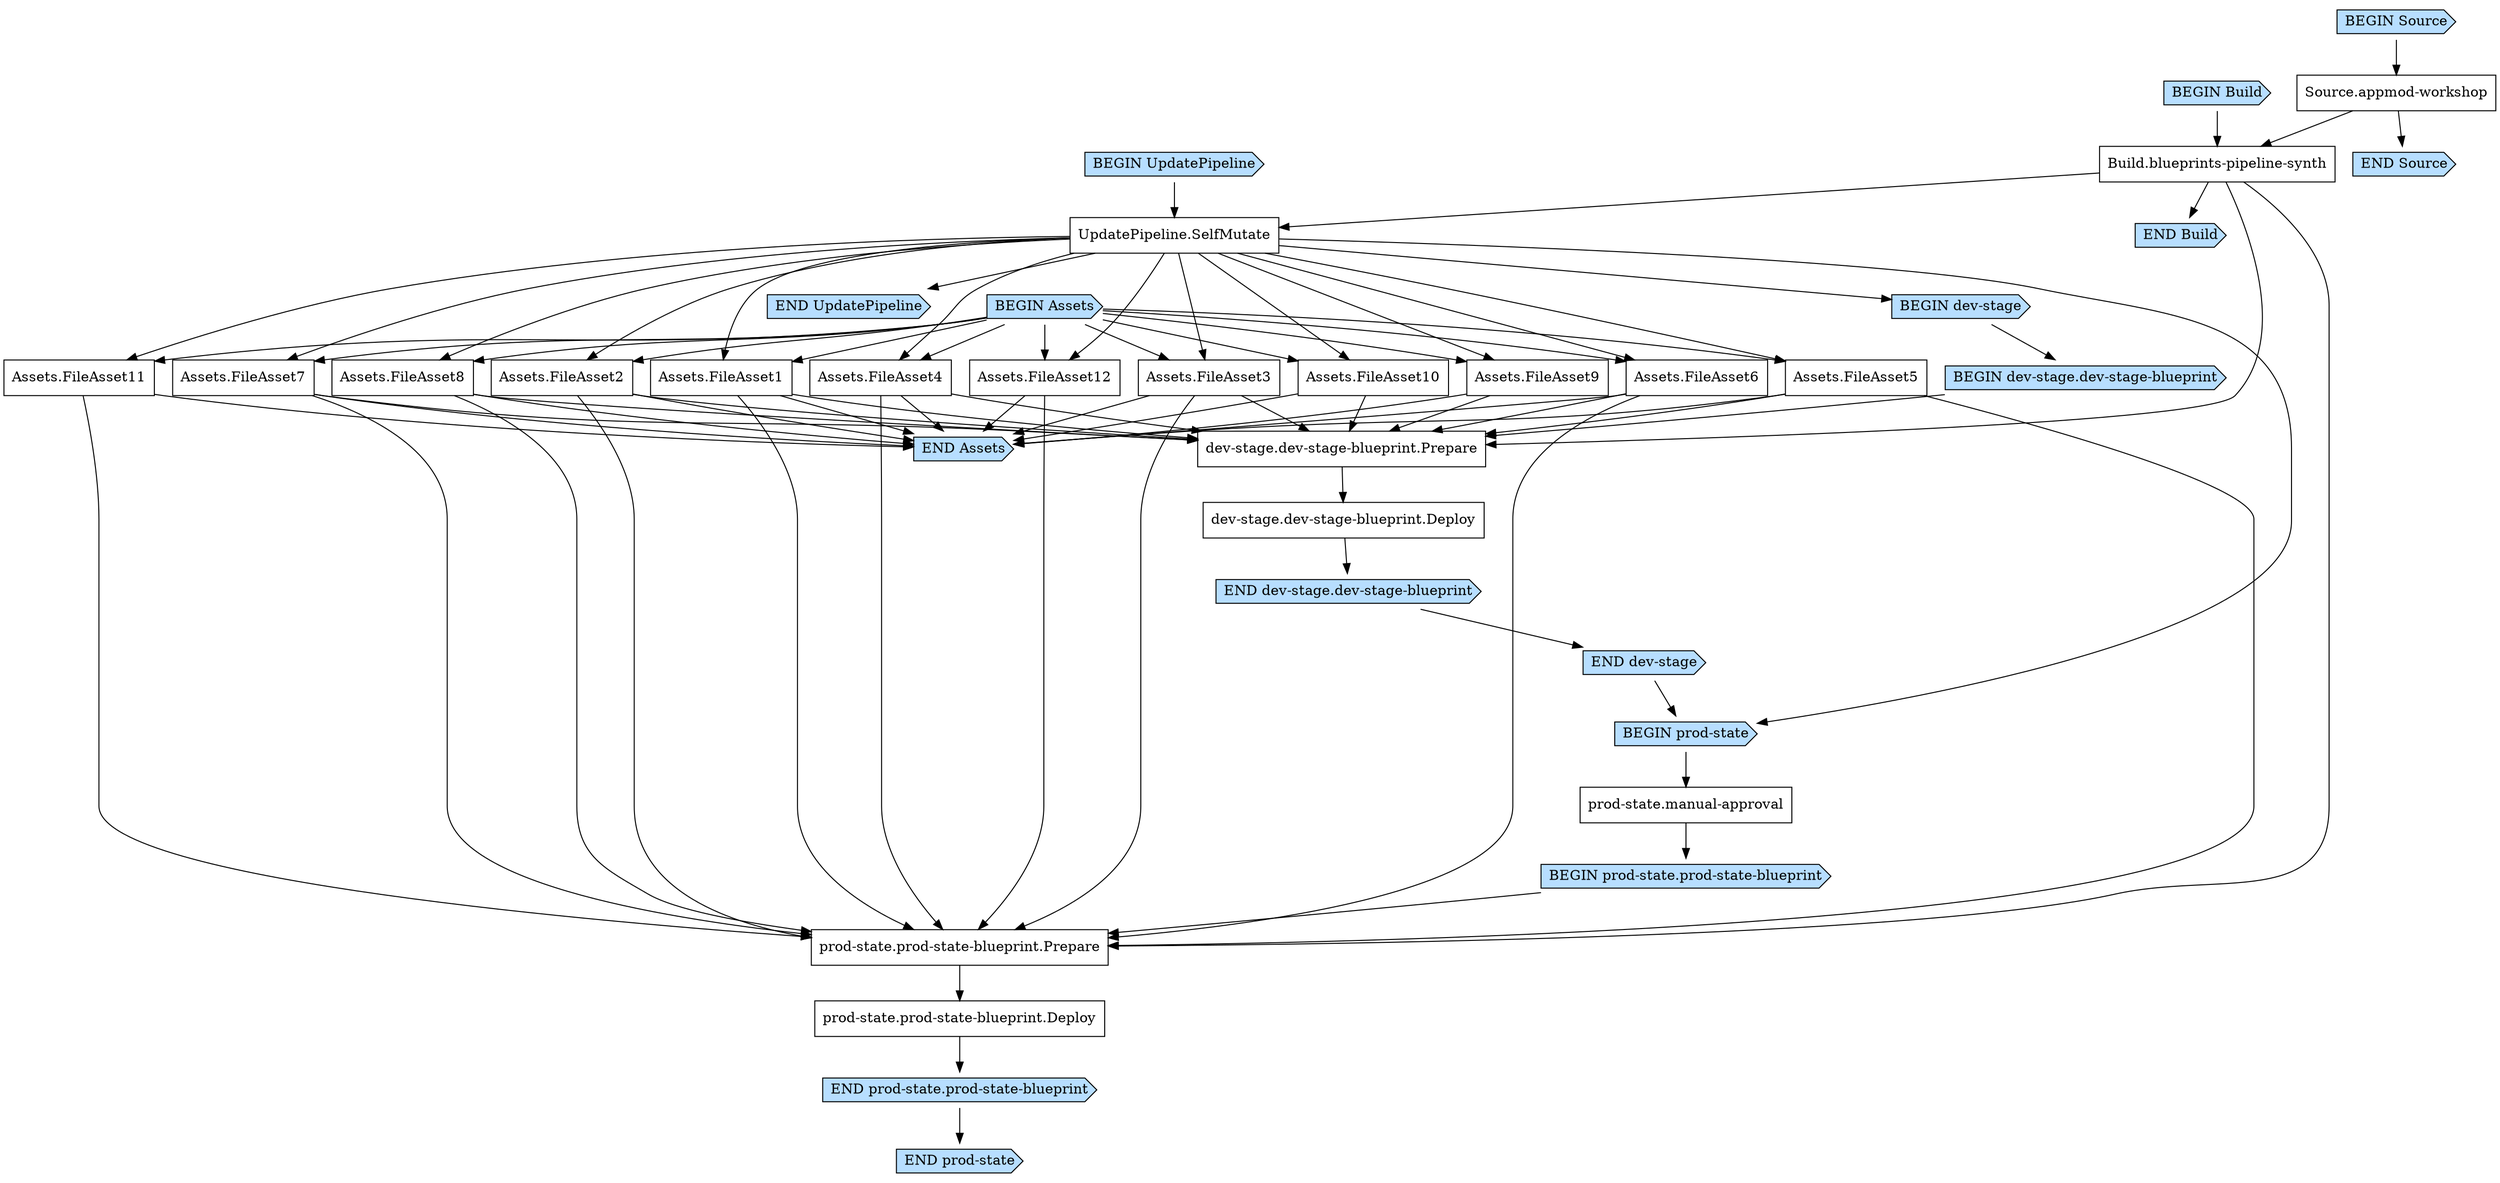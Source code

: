 digraph G {
  # Arrows represent an "unlocks" relationship (opposite of dependency). So chosen
  # because the layout looks more natural that way.
  # To represent subgraph dependencies, subgraphs are represented by BEGIN/END nodes.
  # To render: `dot -Tsvg pipelineblueprintspipeline5EAF7174.dot > graph.svg`, open in a browser.
  node [shape="box"];
"BEGIN Build" [shape="cds", style="filled", fillcolor="#b7deff"];
"END Build" [shape="cds", style="filled", fillcolor="#b7deff"];
"Build.blueprints-pipeline-synth";
"Source.appmod-workshop" -> "Build.blueprints-pipeline-synth";
"BEGIN Build" -> "Build.blueprints-pipeline-synth";
"Build.blueprints-pipeline-synth" -> "END Build";
"BEGIN UpdatePipeline" [shape="cds", style="filled", fillcolor="#b7deff"];
"END UpdatePipeline" [shape="cds", style="filled", fillcolor="#b7deff"];
"UpdatePipeline.SelfMutate";
"Build.blueprints-pipeline-synth" -> "UpdatePipeline.SelfMutate";
"BEGIN UpdatePipeline" -> "UpdatePipeline.SelfMutate";
"UpdatePipeline.SelfMutate" -> "END UpdatePipeline";
"BEGIN Assets" [shape="cds", style="filled", fillcolor="#b7deff"];
"END Assets" [shape="cds", style="filled", fillcolor="#b7deff"];
"Assets.FileAsset1";
"UpdatePipeline.SelfMutate" -> "Assets.FileAsset1";
"Assets.FileAsset2";
"UpdatePipeline.SelfMutate" -> "Assets.FileAsset2";
"Assets.FileAsset3";
"UpdatePipeline.SelfMutate" -> "Assets.FileAsset3";
"Assets.FileAsset4";
"UpdatePipeline.SelfMutate" -> "Assets.FileAsset4";
"Assets.FileAsset5";
"UpdatePipeline.SelfMutate" -> "Assets.FileAsset5";
"Assets.FileAsset6";
"UpdatePipeline.SelfMutate" -> "Assets.FileAsset6";
"Assets.FileAsset7";
"UpdatePipeline.SelfMutate" -> "Assets.FileAsset7";
"Assets.FileAsset8";
"UpdatePipeline.SelfMutate" -> "Assets.FileAsset8";
"Assets.FileAsset9";
"UpdatePipeline.SelfMutate" -> "Assets.FileAsset9";
"Assets.FileAsset10";
"UpdatePipeline.SelfMutate" -> "Assets.FileAsset10";
"Assets.FileAsset11";
"UpdatePipeline.SelfMutate" -> "Assets.FileAsset11";
"Assets.FileAsset12";
"UpdatePipeline.SelfMutate" -> "Assets.FileAsset12";
"BEGIN Assets" -> "Assets.FileAsset1";
"BEGIN Assets" -> "Assets.FileAsset10";
"BEGIN Assets" -> "Assets.FileAsset11";
"BEGIN Assets" -> "Assets.FileAsset12";
"BEGIN Assets" -> "Assets.FileAsset2";
"BEGIN Assets" -> "Assets.FileAsset3";
"BEGIN Assets" -> "Assets.FileAsset4";
"BEGIN Assets" -> "Assets.FileAsset5";
"BEGIN Assets" -> "Assets.FileAsset6";
"BEGIN Assets" -> "Assets.FileAsset7";
"BEGIN Assets" -> "Assets.FileAsset8";
"BEGIN Assets" -> "Assets.FileAsset9";
"Assets.FileAsset1" -> "END Assets";
"Assets.FileAsset10" -> "END Assets";
"Assets.FileAsset11" -> "END Assets";
"Assets.FileAsset12" -> "END Assets";
"Assets.FileAsset2" -> "END Assets";
"Assets.FileAsset3" -> "END Assets";
"Assets.FileAsset4" -> "END Assets";
"Assets.FileAsset5" -> "END Assets";
"Assets.FileAsset6" -> "END Assets";
"Assets.FileAsset7" -> "END Assets";
"Assets.FileAsset8" -> "END Assets";
"Assets.FileAsset9" -> "END Assets";
"BEGIN dev-stage" [shape="cds", style="filled", fillcolor="#b7deff"];
"END dev-stage" [shape="cds", style="filled", fillcolor="#b7deff"];
"UpdatePipeline.SelfMutate" -> "BEGIN dev-stage";
"BEGIN dev-stage.dev-stage-blueprint" [shape="cds", style="filled", fillcolor="#b7deff"];
"END dev-stage.dev-stage-blueprint" [shape="cds", style="filled", fillcolor="#b7deff"];
"dev-stage.dev-stage-blueprint.Deploy";
"dev-stage.dev-stage-blueprint.Prepare" -> "dev-stage.dev-stage-blueprint.Deploy";
"dev-stage.dev-stage-blueprint.Prepare";
"Build.blueprints-pipeline-synth" -> "dev-stage.dev-stage-blueprint.Prepare";
"Assets.FileAsset1" -> "dev-stage.dev-stage-blueprint.Prepare";
"Assets.FileAsset2" -> "dev-stage.dev-stage-blueprint.Prepare";
"Assets.FileAsset3" -> "dev-stage.dev-stage-blueprint.Prepare";
"Assets.FileAsset4" -> "dev-stage.dev-stage-blueprint.Prepare";
"Assets.FileAsset5" -> "dev-stage.dev-stage-blueprint.Prepare";
"Assets.FileAsset6" -> "dev-stage.dev-stage-blueprint.Prepare";
"Assets.FileAsset7" -> "dev-stage.dev-stage-blueprint.Prepare";
"Assets.FileAsset8" -> "dev-stage.dev-stage-blueprint.Prepare";
"Assets.FileAsset9" -> "dev-stage.dev-stage-blueprint.Prepare";
"Assets.FileAsset10" -> "dev-stage.dev-stage-blueprint.Prepare";
"BEGIN dev-stage.dev-stage-blueprint" -> "dev-stage.dev-stage-blueprint.Prepare";
"dev-stage.dev-stage-blueprint.Deploy" -> "END dev-stage.dev-stage-blueprint";
"BEGIN dev-stage" -> "BEGIN dev-stage.dev-stage-blueprint";
"END dev-stage.dev-stage-blueprint" -> "END dev-stage";
"BEGIN prod-state" [shape="cds", style="filled", fillcolor="#b7deff"];
"END prod-state" [shape="cds", style="filled", fillcolor="#b7deff"];
"UpdatePipeline.SelfMutate" -> "BEGIN prod-state";
"END dev-stage" -> "BEGIN prod-state";
"BEGIN prod-state.prod-state-blueprint" [shape="cds", style="filled", fillcolor="#b7deff"];
"END prod-state.prod-state-blueprint" [shape="cds", style="filled", fillcolor="#b7deff"];
"prod-state.manual-approval" -> "BEGIN prod-state.prod-state-blueprint";
"prod-state.prod-state-blueprint.Deploy";
"prod-state.prod-state-blueprint.Prepare" -> "prod-state.prod-state-blueprint.Deploy";
"prod-state.prod-state-blueprint.Prepare";
"Build.blueprints-pipeline-synth" -> "prod-state.prod-state-blueprint.Prepare";
"Assets.FileAsset1" -> "prod-state.prod-state-blueprint.Prepare";
"Assets.FileAsset2" -> "prod-state.prod-state-blueprint.Prepare";
"Assets.FileAsset3" -> "prod-state.prod-state-blueprint.Prepare";
"Assets.FileAsset4" -> "prod-state.prod-state-blueprint.Prepare";
"Assets.FileAsset5" -> "prod-state.prod-state-blueprint.Prepare";
"Assets.FileAsset6" -> "prod-state.prod-state-blueprint.Prepare";
"Assets.FileAsset7" -> "prod-state.prod-state-blueprint.Prepare";
"Assets.FileAsset8" -> "prod-state.prod-state-blueprint.Prepare";
"Assets.FileAsset11" -> "prod-state.prod-state-blueprint.Prepare";
"Assets.FileAsset12" -> "prod-state.prod-state-blueprint.Prepare";
"BEGIN prod-state.prod-state-blueprint" -> "prod-state.prod-state-blueprint.Prepare";
"prod-state.prod-state-blueprint.Deploy" -> "END prod-state.prod-state-blueprint";
"prod-state.manual-approval";
"BEGIN prod-state" -> "prod-state.manual-approval";
"END prod-state.prod-state-blueprint" -> "END prod-state";
"BEGIN Source" [shape="cds", style="filled", fillcolor="#b7deff"];
"END Source" [shape="cds", style="filled", fillcolor="#b7deff"];
"Source.appmod-workshop";
"BEGIN Source" -> "Source.appmod-workshop";
"Source.appmod-workshop" -> "END Source";
}